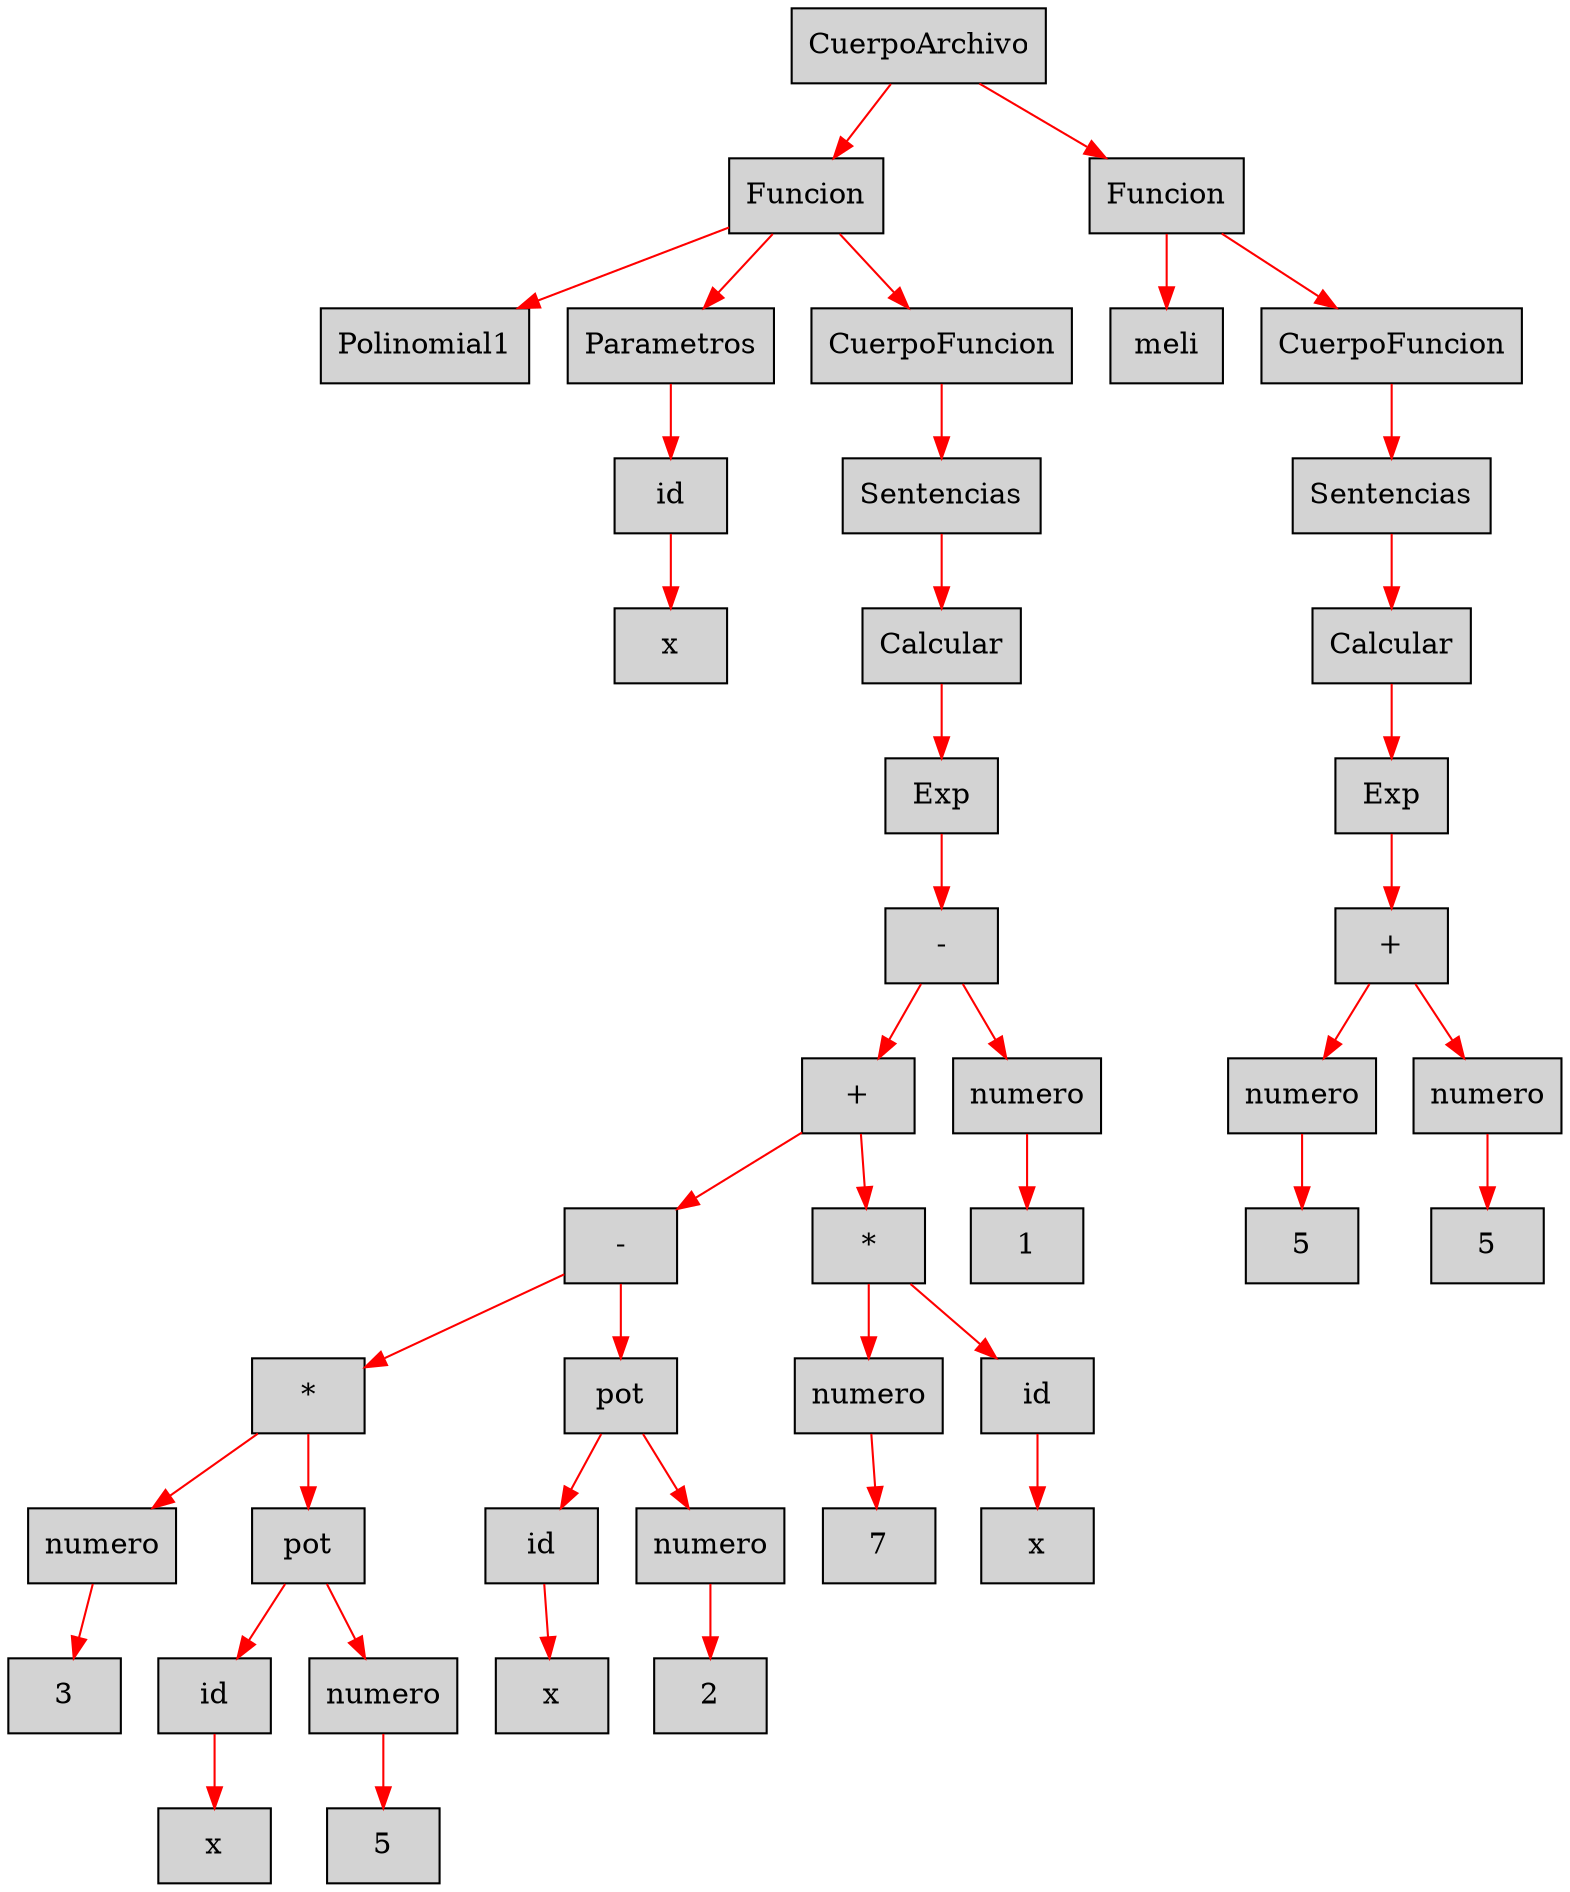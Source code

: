 digraph G {node[shape=box, style=filled]; edge[color=red]
node1705688012[label="CuerpoArchivo"];
 node1705688012->node593364035;node593364035[label="Funcion"];
 node593364035->node94524978;node94524978[label="Polinomial1"];
 node593364035->node1374182518;node1374182518[label="Parametros"];
 node1374182518->node1630333276;node1630333276[label="id"];
 node1630333276->node847480102;node847480102[label="x"];
 node593364035->node621233794;node621233794[label="CuerpoFuncion"];
 node621233794->node916432312;node916432312[label="Sentencias"];
 node916432312->node822074430;node822074430[label="Calcular"];
 node822074430->node519820722;node519820722[label="Exp"];
 node519820722->node30913465;node30913465[label="-"];
 node30913465->node1244554334;node1244554334[label="+"];
 node1244554334->node75390729;node75390729[label="-"];
 node75390729->node1156074609;node1156074609[label="*"];
 node1156074609->node2015257902;node2015257902[label="numero"];
 node2015257902->node1093399271;node1093399271[label="3"];
 node1156074609->node928738268;node928738268[label="pot"];
 node928738268->node827732610;node827732610[label="id"];
 node827732610->node988419731;node988419731[label="x"];
 node928738268->node608729059;node608729059[label="numero"];
 node608729059->node1210182973;node1210182973[label="5"];
 node75390729->node1214452889;node1214452889[label="pot"];
 node1214452889->node584568200;node584568200[label="id"];
 node584568200->node1170686302;node1170686302[label="x"];
 node1214452889->node38274270;node38274270[label="numero"];
 node38274270->node1390350290;node1390350290[label="2"];
 node1244554334->node1316496268;node1316496268[label="*"];
 node1316496268->node835339948;node835339948[label="numero"];
 node835339948->node1936116415;node1936116415[label="7"];
 node1316496268->node1508768414;node1508768414[label="id"];
 node1508768414->node1451677292;node1451677292[label="x"];
 node30913465->node899286326;node899286326[label="numero"];
 node899286326->node1894519304;node1894519304[label="1"];
 node1705688012->node1189298049;node1189298049[label="Funcion"];
 node1189298049->node649503879;node649503879[label="meli"];
 node1189298049->node1130411730;node1130411730[label="CuerpoFuncion"];
 node1130411730->node1401716964;node1401716964[label="Sentencias"];
 node1401716964->node206348835;node206348835[label="Calcular"];
 node206348835->node533577137;node533577137[label="Exp"];
 node533577137->node1507679932;node1507679932[label="+"];
 node1507679932->node1851883203;node1851883203[label="numero"];
 node1851883203->node131437718;node131437718[label="5"];
 node1507679932->node1963430376;node1963430376[label="numero"];
 node1963430376->node1184631114;node1184631114[label="5"];

}
